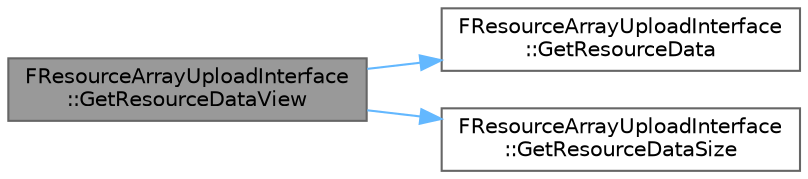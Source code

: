 digraph "FResourceArrayUploadInterface::GetResourceDataView"
{
 // INTERACTIVE_SVG=YES
 // LATEX_PDF_SIZE
  bgcolor="transparent";
  edge [fontname=Helvetica,fontsize=10,labelfontname=Helvetica,labelfontsize=10];
  node [fontname=Helvetica,fontsize=10,shape=box,height=0.2,width=0.4];
  rankdir="LR";
  Node1 [id="Node000001",label="FResourceArrayUploadInterface\l::GetResourceDataView",height=0.2,width=0.4,color="gray40", fillcolor="grey60", style="filled", fontcolor="black",tooltip=" "];
  Node1 -> Node2 [id="edge1_Node000001_Node000002",color="steelblue1",style="solid",tooltip=" "];
  Node2 [id="Node000002",label="FResourceArrayUploadInterface\l::GetResourceData",height=0.2,width=0.4,color="grey40", fillcolor="white", style="filled",URL="$db/d4d/structFResourceArrayUploadInterface.html#af9955b25e6d46a3da742d29243fc112f",tooltip="Returns a pointer to the resource data."];
  Node1 -> Node3 [id="edge2_Node000001_Node000003",color="steelblue1",style="solid",tooltip=" "];
  Node3 [id="Node000003",label="FResourceArrayUploadInterface\l::GetResourceDataSize",height=0.2,width=0.4,color="grey40", fillcolor="white", style="filled",URL="$db/d4d/structFResourceArrayUploadInterface.html#a34cbebd16b6bcdd9eb5a3a546d8ac95b",tooltip="Returns size of resource data allocation."];
}
